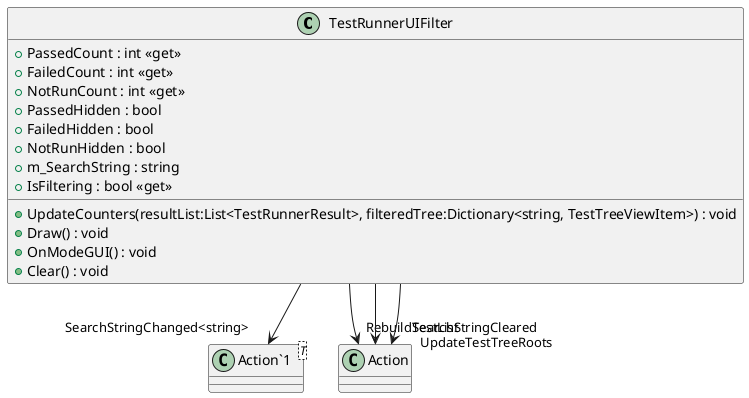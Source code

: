 @startuml
class TestRunnerUIFilter {
    + PassedCount : int <<get>>
    + FailedCount : int <<get>>
    + NotRunCount : int <<get>>
    + PassedHidden : bool
    + FailedHidden : bool
    + NotRunHidden : bool
    + m_SearchString : string
    + IsFiltering : bool <<get>>
    + UpdateCounters(resultList:List<TestRunnerResult>, filteredTree:Dictionary<string, TestTreeViewItem>) : void
    + Draw() : void
    + OnModeGUI() : void
    + Clear() : void
}
class "Action`1"<T> {
}
TestRunnerUIFilter --> "RebuildTestList" Action
TestRunnerUIFilter --> "UpdateTestTreeRoots" Action
TestRunnerUIFilter --> "SearchStringChanged<string>" "Action`1"
TestRunnerUIFilter --> "SearchStringCleared" Action
@enduml
